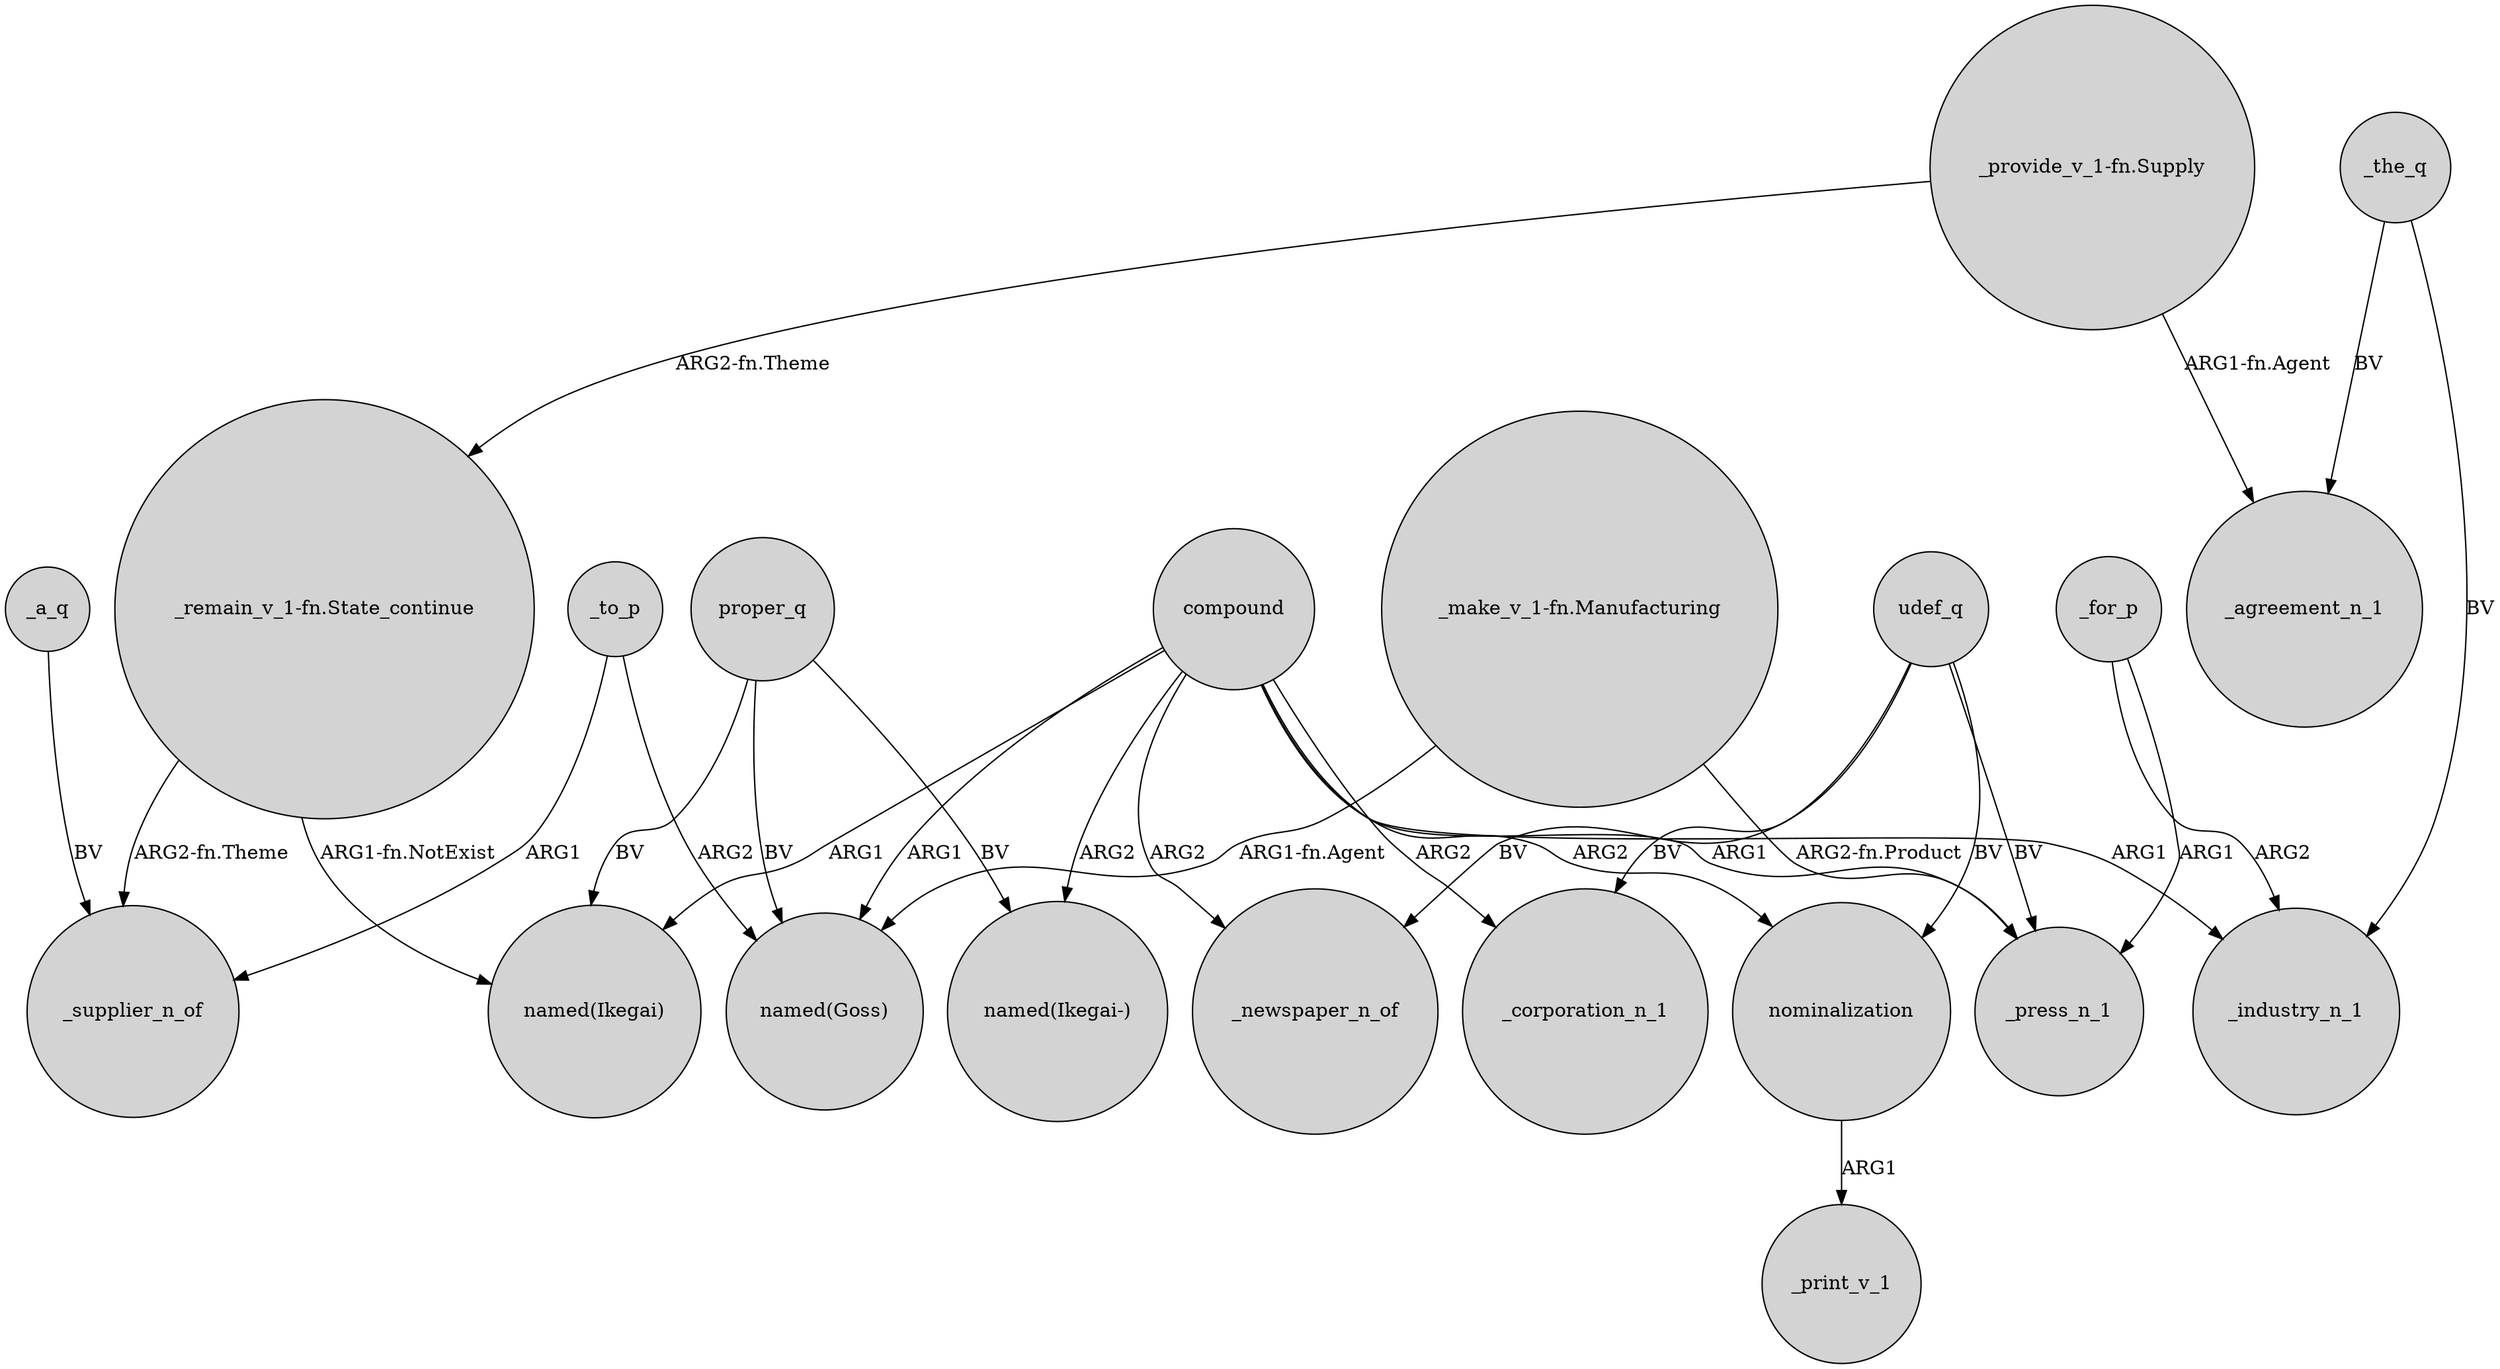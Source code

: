 digraph {
	node [shape=circle style=filled]
	compound -> "named(Ikegai)" [label=ARG1]
	udef_q -> _press_n_1 [label=BV]
	udef_q -> _newspaper_n_of [label=BV]
	"_provide_v_1-fn.Supply" -> "_remain_v_1-fn.State_continue" [label="ARG2-fn.Theme"]
	compound -> "named(Goss)" [label=ARG1]
	compound -> _corporation_n_1 [label=ARG2]
	compound -> _industry_n_1 [label=ARG1]
	_to_p -> _supplier_n_of [label=ARG1]
	"_make_v_1-fn.Manufacturing" -> "named(Goss)" [label="ARG1-fn.Agent"]
	compound -> nominalization [label=ARG2]
	_the_q -> _industry_n_1 [label=BV]
	nominalization -> _print_v_1 [label=ARG1]
	udef_q -> _corporation_n_1 [label=BV]
	proper_q -> "named(Ikegai)" [label=BV]
	_the_q -> _agreement_n_1 [label=BV]
	compound -> "named(Ikegai-)" [label=ARG2]
	"_make_v_1-fn.Manufacturing" -> _press_n_1 [label="ARG2-fn.Product"]
	_a_q -> _supplier_n_of [label=BV]
	udef_q -> nominalization [label=BV]
	"_provide_v_1-fn.Supply" -> _agreement_n_1 [label="ARG1-fn.Agent"]
	"_remain_v_1-fn.State_continue" -> _supplier_n_of [label="ARG2-fn.Theme"]
	compound -> _press_n_1 [label=ARG1]
	proper_q -> "named(Goss)" [label=BV]
	"_remain_v_1-fn.State_continue" -> "named(Ikegai)" [label="ARG1-fn.NotExist"]
	_to_p -> "named(Goss)" [label=ARG2]
	_for_p -> _press_n_1 [label=ARG1]
	compound -> _newspaper_n_of [label=ARG2]
	_for_p -> _industry_n_1 [label=ARG2]
	proper_q -> "named(Ikegai-)" [label=BV]
}
